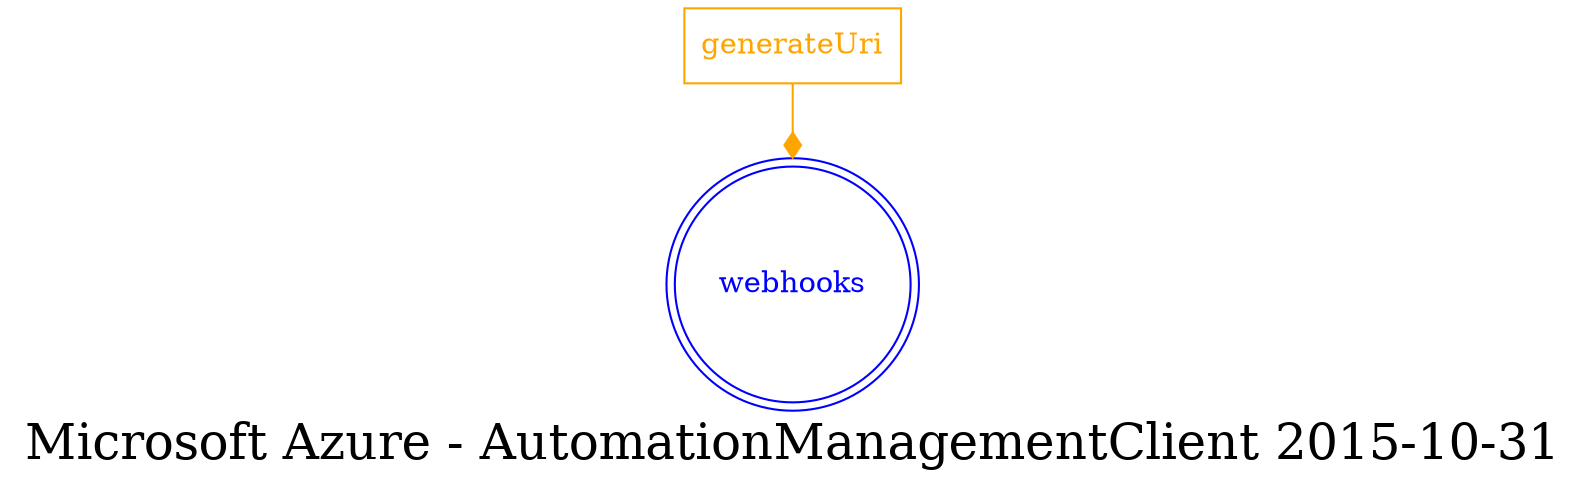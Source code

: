digraph LexiconGraph {
graph[label="Microsoft Azure - AutomationManagementClient 2015-10-31", fontsize=24]
splines=true
"webhooks" [color=blue, fontcolor=blue, shape=doublecircle]
"generateUri" [color=orange, fontcolor=orange, shape=box]
"generateUri" -> "webhooks" [color=orange, fontcolor=orange, arrowhead=diamond, arrowtail=none]
}
